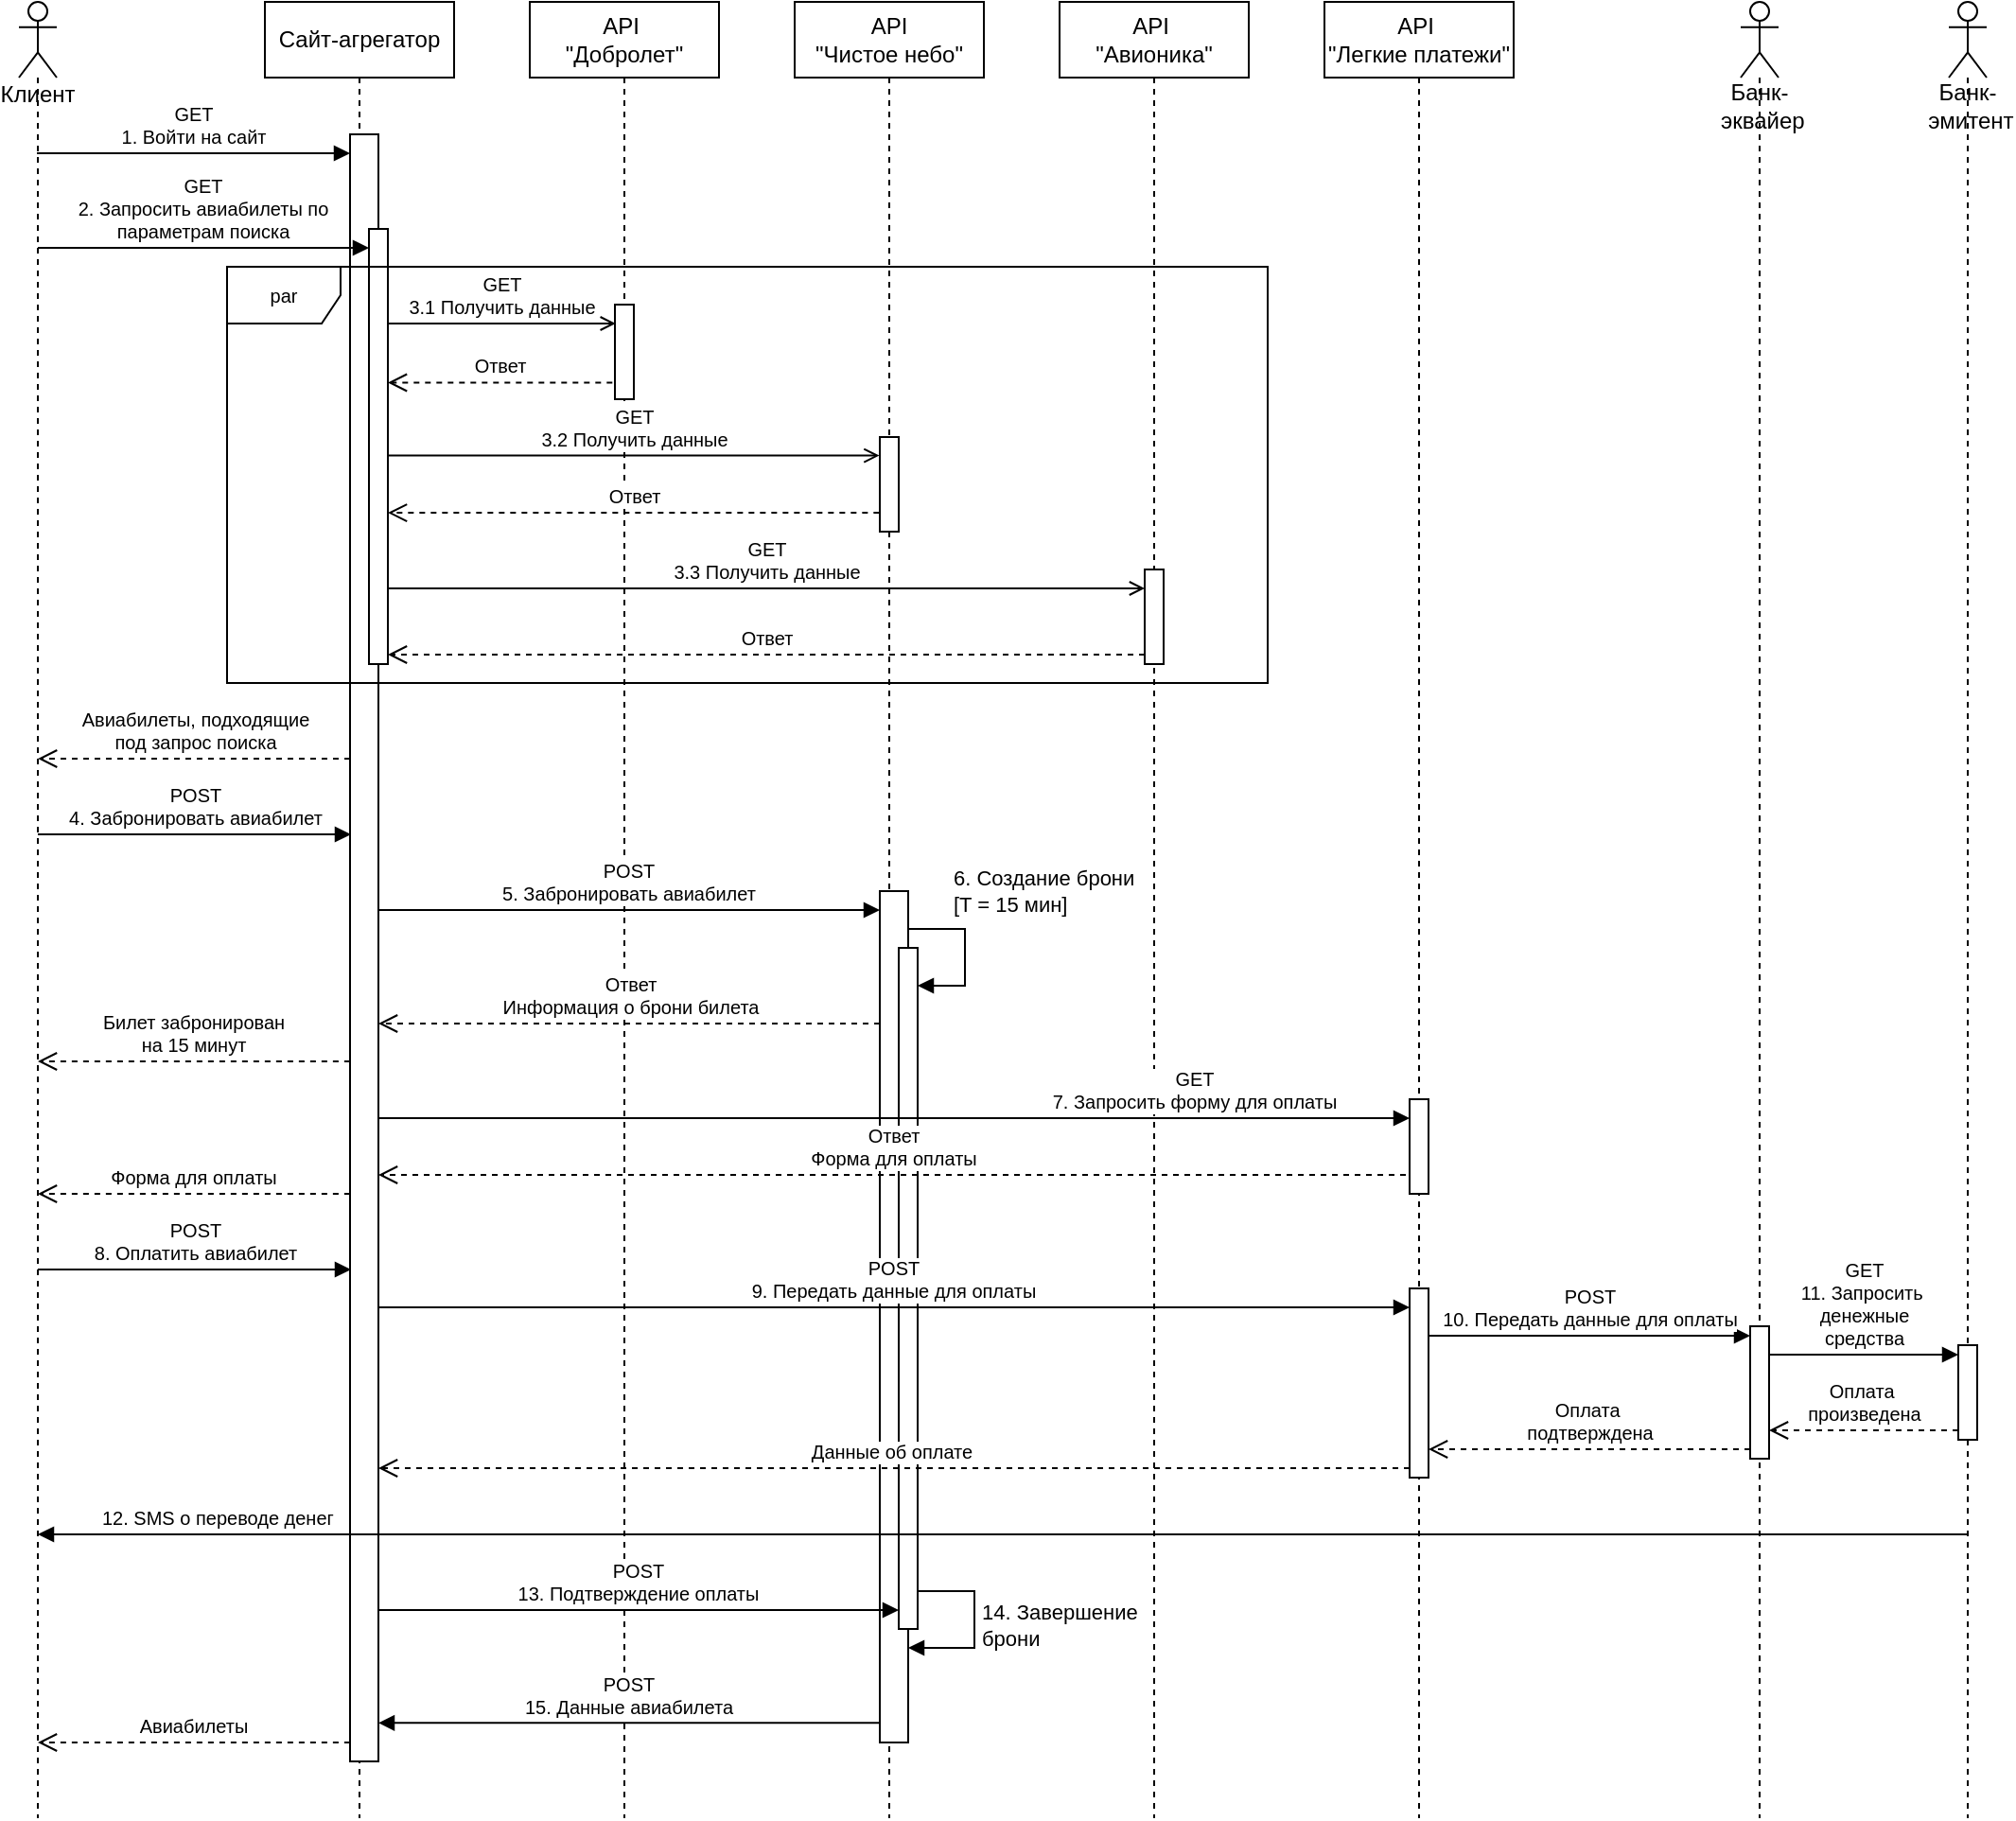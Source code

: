 <mxfile version="28.2.5">
  <diagram name="Пощаговое практическое задание" id="pCz-wbNkuNuAp-vGy3kT">
    <mxGraphModel dx="820" dy="773" grid="1" gridSize="10" guides="1" tooltips="1" connect="1" arrows="1" fold="1" page="1" pageScale="1" pageWidth="1169" pageHeight="827" math="0" shadow="0">
      <root>
        <mxCell id="0" />
        <mxCell id="1" parent="0" />
        <mxCell id="tBI_0f2VzESCNPyjfUJA-6" value="Клиент" style="shape=umlLifeline;perimeter=lifelinePerimeter;whiteSpace=wrap;html=1;container=1;dropTarget=0;collapsible=0;recursiveResize=0;outlineConnect=0;portConstraint=eastwest;newEdgeStyle={&quot;curved&quot;:0,&quot;rounded&quot;:0};participant=umlActor;size=40;verticalAlign=middle;labelPosition=center;verticalLabelPosition=middle;align=center;spacing=2;spacingTop=57;" parent="1" vertex="1">
          <mxGeometry x="70" y="80" width="20" height="960" as="geometry" />
        </mxCell>
        <mxCell id="tBI_0f2VzESCNPyjfUJA-9" value="Банк-&amp;nbsp;&lt;span style=&quot;background-color: transparent; color: light-dark(rgb(0, 0, 0), rgb(255, 255, 255));&quot;&gt;эмитент&lt;/span&gt;" style="shape=umlLifeline;perimeter=lifelinePerimeter;whiteSpace=wrap;html=1;container=1;dropTarget=0;collapsible=0;recursiveResize=0;outlineConnect=0;portConstraint=eastwest;newEdgeStyle={&quot;curved&quot;:0,&quot;rounded&quot;:0};participant=umlActor;size=40;verticalAlign=middle;labelPosition=center;verticalLabelPosition=middle;align=center;spacing=2;spacingTop=70;" parent="1" vertex="1">
          <mxGeometry x="1090" y="80" width="20" height="960" as="geometry" />
        </mxCell>
        <mxCell id="tBI_0f2VzESCNPyjfUJA-63" value="" style="html=1;points=[[0,0,0,0,5],[0,1,0,0,-5],[1,0,0,0,5],[1,1,0,0,-5]];perimeter=orthogonalPerimeter;outlineConnect=0;targetShapes=umlLifeline;portConstraint=eastwest;newEdgeStyle={&quot;curved&quot;:0,&quot;rounded&quot;:0};" parent="tBI_0f2VzESCNPyjfUJA-9" vertex="1">
          <mxGeometry x="5" y="710" width="10" height="50" as="geometry" />
        </mxCell>
        <mxCell id="tBI_0f2VzESCNPyjfUJA-11" value="Банк-&amp;nbsp;&lt;span style=&quot;background-color: transparent; color: light-dark(rgb(0, 0, 0), rgb(255, 255, 255));&quot;&gt;эквайер&lt;/span&gt;" style="shape=umlLifeline;perimeter=lifelinePerimeter;whiteSpace=wrap;html=1;container=1;dropTarget=0;collapsible=0;recursiveResize=0;outlineConnect=0;portConstraint=eastwest;newEdgeStyle={&quot;curved&quot;:0,&quot;rounded&quot;:0};participant=umlActor;size=40;verticalAlign=middle;labelPosition=center;verticalLabelPosition=middle;align=center;spacing=2;spacingTop=70;" parent="1" vertex="1">
          <mxGeometry x="980" y="80" width="20" height="960" as="geometry" />
        </mxCell>
        <mxCell id="tBI_0f2VzESCNPyjfUJA-60" value="" style="html=1;points=[[0,0,0,0,5],[0,1,0,0,-5],[1,0,0,0,5],[1,1,0,0,-5]];perimeter=orthogonalPerimeter;outlineConnect=0;targetShapes=umlLifeline;portConstraint=eastwest;newEdgeStyle={&quot;curved&quot;:0,&quot;rounded&quot;:0};" parent="tBI_0f2VzESCNPyjfUJA-11" vertex="1">
          <mxGeometry x="5" y="700" width="10" height="70" as="geometry" />
        </mxCell>
        <mxCell id="tBI_0f2VzESCNPyjfUJA-13" value="Сайт-агрегатор" style="shape=umlLifeline;perimeter=lifelinePerimeter;whiteSpace=wrap;html=1;container=1;dropTarget=0;collapsible=0;recursiveResize=0;outlineConnect=0;portConstraint=eastwest;newEdgeStyle={&quot;curved&quot;:0,&quot;rounded&quot;:0};" parent="1" vertex="1">
          <mxGeometry x="200" y="80" width="100" height="960" as="geometry" />
        </mxCell>
        <mxCell id="tBI_0f2VzESCNPyjfUJA-25" value="" style="html=1;points=[[0,0,0,0,5],[0,1,0,0,-5],[1,0,0,0,5],[1,1,0,0,-5]];perimeter=orthogonalPerimeter;outlineConnect=0;targetShapes=umlLifeline;portConstraint=eastwest;newEdgeStyle={&quot;curved&quot;:0,&quot;rounded&quot;:0};" parent="tBI_0f2VzESCNPyjfUJA-13" vertex="1">
          <mxGeometry x="45" y="70" width="15" height="860" as="geometry" />
        </mxCell>
        <mxCell id="tBI_0f2VzESCNPyjfUJA-27" value="" style="html=1;points=[[0,0,0,0,5],[0,1,0,0,-5],[1,0,0,0,5],[1,1,0,0,-5]];perimeter=orthogonalPerimeter;outlineConnect=0;targetShapes=umlLifeline;portConstraint=eastwest;newEdgeStyle={&quot;curved&quot;:0,&quot;rounded&quot;:0};" parent="tBI_0f2VzESCNPyjfUJA-13" vertex="1">
          <mxGeometry x="55" y="120" width="10" height="230" as="geometry" />
        </mxCell>
        <mxCell id="tBI_0f2VzESCNPyjfUJA-16" value="API&amp;nbsp;&lt;div&gt;&lt;span style=&quot;background-color: transparent; color: light-dark(rgb(0, 0, 0), rgb(255, 255, 255));&quot;&gt;&quot;Добролет&quot;&lt;/span&gt;&lt;/div&gt;" style="shape=umlLifeline;perimeter=lifelinePerimeter;whiteSpace=wrap;html=1;container=1;dropTarget=0;collapsible=0;recursiveResize=0;outlineConnect=0;portConstraint=eastwest;newEdgeStyle={&quot;curved&quot;:0,&quot;rounded&quot;:0};" parent="1" vertex="1">
          <mxGeometry x="340" y="80" width="100" height="960" as="geometry" />
        </mxCell>
        <mxCell id="tBI_0f2VzESCNPyjfUJA-18" value="API&lt;div&gt;&quot;Чистое небо&quot;&lt;/div&gt;" style="shape=umlLifeline;perimeter=lifelinePerimeter;whiteSpace=wrap;html=1;container=1;dropTarget=0;collapsible=0;recursiveResize=0;outlineConnect=0;portConstraint=eastwest;newEdgeStyle={&quot;curved&quot;:0,&quot;rounded&quot;:0};" parent="1" vertex="1">
          <mxGeometry x="480" y="80" width="100" height="960" as="geometry" />
        </mxCell>
        <mxCell id="tBI_0f2VzESCNPyjfUJA-44" value="" style="html=1;points=[[0,0,0,0,5],[0,1,0,0,-5],[1,0,0,0,5],[1,1,0,0,-5]];perimeter=orthogonalPerimeter;outlineConnect=0;targetShapes=umlLifeline;portConstraint=eastwest;newEdgeStyle={&quot;curved&quot;:0,&quot;rounded&quot;:0};align=right;" parent="tBI_0f2VzESCNPyjfUJA-18" vertex="1">
          <mxGeometry x="45" y="470" width="15" height="450" as="geometry" />
        </mxCell>
        <mxCell id="tBI_0f2VzESCNPyjfUJA-46" value="" style="html=1;points=[[0,0,0,0,5],[0,1,0,0,-5],[1,0,0,0,5],[1,1,0,0,-5]];perimeter=orthogonalPerimeter;outlineConnect=0;targetShapes=umlLifeline;portConstraint=eastwest;newEdgeStyle={&quot;curved&quot;:0,&quot;rounded&quot;:0};" parent="tBI_0f2VzESCNPyjfUJA-18" vertex="1">
          <mxGeometry x="55" y="500" width="10" height="360" as="geometry" />
        </mxCell>
        <mxCell id="tBI_0f2VzESCNPyjfUJA-74" value="14. Завершение&lt;div&gt;брони&lt;/div&gt;" style="html=1;align=left;spacingLeft=2;endArrow=block;rounded=0;edgeStyle=orthogonalEdgeStyle;curved=0;rounded=0;" parent="tBI_0f2VzESCNPyjfUJA-18" target="tBI_0f2VzESCNPyjfUJA-44" edge="1">
          <mxGeometry relative="1" as="geometry">
            <mxPoint x="65" y="840" as="sourcePoint" />
            <Array as="points">
              <mxPoint x="95" y="840" />
              <mxPoint x="95" y="870" />
            </Array>
            <mxPoint x="70" y="870" as="targetPoint" />
          </mxGeometry>
        </mxCell>
        <mxCell id="tBI_0f2VzESCNPyjfUJA-20" value="API&amp;nbsp;&lt;div&gt;&lt;span style=&quot;background-color: transparent; color: light-dark(rgb(0, 0, 0), rgb(255, 255, 255));&quot;&gt;&quot;Авионика&quot;&lt;/span&gt;&lt;/div&gt;" style="shape=umlLifeline;perimeter=lifelinePerimeter;whiteSpace=wrap;html=1;container=1;dropTarget=0;collapsible=0;recursiveResize=0;outlineConnect=0;portConstraint=eastwest;newEdgeStyle={&quot;curved&quot;:0,&quot;rounded&quot;:0};" parent="1" vertex="1">
          <mxGeometry x="620" y="80" width="100" height="960" as="geometry" />
        </mxCell>
        <mxCell id="tBI_0f2VzESCNPyjfUJA-30" value="" style="html=1;points=[[0,0,0,0,5],[0,1,0,0,-5],[1,0,0,0,5],[1,1,0,0,-5]];perimeter=orthogonalPerimeter;outlineConnect=0;targetShapes=umlLifeline;portConstraint=eastwest;newEdgeStyle={&quot;curved&quot;:0,&quot;rounded&quot;:0};" parent="tBI_0f2VzESCNPyjfUJA-20" vertex="1">
          <mxGeometry x="-235" y="160" width="10" height="50" as="geometry" />
        </mxCell>
        <mxCell id="tBI_0f2VzESCNPyjfUJA-35" value="" style="html=1;points=[[0,0,0,0,5],[0,1,0,0,-5],[1,0,0,0,5],[1,1,0,0,-5]];perimeter=orthogonalPerimeter;outlineConnect=0;targetShapes=umlLifeline;portConstraint=eastwest;newEdgeStyle={&quot;curved&quot;:0,&quot;rounded&quot;:0};" parent="tBI_0f2VzESCNPyjfUJA-20" vertex="1">
          <mxGeometry x="-95" y="230" width="10" height="50" as="geometry" />
        </mxCell>
        <mxCell id="tBI_0f2VzESCNPyjfUJA-38" value="" style="html=1;points=[[0,0,0,0,5],[0,1,0,0,-5],[1,0,0,0,5],[1,1,0,0,-5]];perimeter=orthogonalPerimeter;outlineConnect=0;targetShapes=umlLifeline;portConstraint=eastwest;newEdgeStyle={&quot;curved&quot;:0,&quot;rounded&quot;:0};" parent="tBI_0f2VzESCNPyjfUJA-20" vertex="1">
          <mxGeometry x="45" y="300" width="10" height="50" as="geometry" />
        </mxCell>
        <mxCell id="tBI_0f2VzESCNPyjfUJA-22" value="API&amp;nbsp;&lt;div&gt;&quot;Легкие платежи&lt;span style=&quot;background-color: transparent; color: light-dark(rgb(0, 0, 0), rgb(255, 255, 255));&quot;&gt;&quot;&lt;/span&gt;&lt;/div&gt;" style="shape=umlLifeline;perimeter=lifelinePerimeter;whiteSpace=wrap;html=1;container=1;dropTarget=0;collapsible=0;recursiveResize=0;outlineConnect=0;portConstraint=eastwest;newEdgeStyle={&quot;curved&quot;:0,&quot;rounded&quot;:0};" parent="1" vertex="1">
          <mxGeometry x="760" y="80" width="100" height="960" as="geometry" />
        </mxCell>
        <mxCell id="tBI_0f2VzESCNPyjfUJA-52" value="" style="html=1;points=[[0,0,0,0,5],[0,1,0,0,-5],[1,0,0,0,5],[1,1,0,0,-5]];perimeter=orthogonalPerimeter;outlineConnect=0;targetShapes=umlLifeline;portConstraint=eastwest;newEdgeStyle={&quot;curved&quot;:0,&quot;rounded&quot;:0};" parent="tBI_0f2VzESCNPyjfUJA-22" vertex="1">
          <mxGeometry x="45" y="580" width="10" height="50" as="geometry" />
        </mxCell>
        <mxCell id="tBI_0f2VzESCNPyjfUJA-57" value="" style="html=1;points=[[0,0,0,0,5],[0,1,0,0,-5],[1,0,0,0,5],[1,1,0,0,-5]];perimeter=orthogonalPerimeter;outlineConnect=0;targetShapes=umlLifeline;portConstraint=eastwest;newEdgeStyle={&quot;curved&quot;:0,&quot;rounded&quot;:0};" parent="tBI_0f2VzESCNPyjfUJA-22" vertex="1">
          <mxGeometry x="45" y="680" width="10" height="100" as="geometry" />
        </mxCell>
        <mxCell id="tBI_0f2VzESCNPyjfUJA-24" value="GET&lt;br&gt;1. Войти на сайт" style="html=1;verticalAlign=bottom;endArrow=block;curved=0;rounded=0;fontSize=10;" parent="1" edge="1">
          <mxGeometry x="-0.003" width="80" relative="1" as="geometry">
            <mxPoint x="79.5" y="160" as="sourcePoint" />
            <mxPoint x="245" y="160" as="targetPoint" />
            <mxPoint as="offset" />
          </mxGeometry>
        </mxCell>
        <mxCell id="tBI_0f2VzESCNPyjfUJA-26" value="GET&lt;br&gt;2. Запросить авиабилеты по&lt;div&gt;параметрам поиска&lt;/div&gt;" style="html=1;verticalAlign=bottom;endArrow=block;curved=0;rounded=0;fontSize=10;" parent="1" edge="1">
          <mxGeometry x="-0.003" width="80" relative="1" as="geometry">
            <mxPoint x="80" y="210" as="sourcePoint" />
            <mxPoint x="255" y="210" as="targetPoint" />
            <mxPoint as="offset" />
          </mxGeometry>
        </mxCell>
        <mxCell id="tBI_0f2VzESCNPyjfUJA-28" value="GET&lt;br&gt;3.1 Получить данные" style="html=1;verticalAlign=bottom;endArrow=open;curved=0;rounded=0;entryX=0.454;entryY=0.497;entryDx=0;entryDy=0;entryPerimeter=0;fontSize=10;endFill=0;" parent="1" edge="1">
          <mxGeometry x="-0.003" width="80" relative="1" as="geometry">
            <mxPoint x="265" y="250.0" as="sourcePoint" />
            <mxPoint x="385.4" y="250.0" as="targetPoint" />
            <mxPoint as="offset" />
          </mxGeometry>
        </mxCell>
        <mxCell id="tBI_0f2VzESCNPyjfUJA-31" value="Ответ" style="html=1;verticalAlign=bottom;endArrow=open;dashed=1;endSize=8;curved=0;rounded=0;fontSize=10;exitX=-0.135;exitY=0.825;exitDx=0;exitDy=0;exitPerimeter=0;" parent="1" source="tBI_0f2VzESCNPyjfUJA-30" target="tBI_0f2VzESCNPyjfUJA-27" edge="1">
          <mxGeometry relative="1" as="geometry">
            <mxPoint x="380" y="260" as="sourcePoint" />
            <mxPoint x="300" y="260" as="targetPoint" />
          </mxGeometry>
        </mxCell>
        <mxCell id="tBI_0f2VzESCNPyjfUJA-33" value="GET&lt;br&gt;3.2&lt;span style=&quot;background-color: light-dark(#ffffff, var(--ge-dark-color, #121212)); color: light-dark(rgb(0, 0, 0), rgb(255, 255, 255));&quot;&gt;&amp;nbsp;Получить данные&lt;/span&gt;" style="html=1;verticalAlign=bottom;endArrow=open;curved=0;rounded=0;fontSize=10;entryX=-0.025;entryY=0.196;entryDx=0;entryDy=0;entryPerimeter=0;endFill=0;" parent="1" source="tBI_0f2VzESCNPyjfUJA-27" target="tBI_0f2VzESCNPyjfUJA-35" edge="1">
          <mxGeometry x="-0.003" width="80" relative="1" as="geometry">
            <mxPoint x="270" y="300" as="sourcePoint" />
            <mxPoint x="520" y="300" as="targetPoint" />
            <mxPoint as="offset" />
          </mxGeometry>
        </mxCell>
        <mxCell id="tBI_0f2VzESCNPyjfUJA-34" value="Ответ" style="html=1;verticalAlign=bottom;endArrow=open;dashed=1;endSize=8;curved=0;rounded=0;fontSize=10;exitX=-0.033;exitY=0.801;exitDx=0;exitDy=0;exitPerimeter=0;" parent="1" source="tBI_0f2VzESCNPyjfUJA-35" target="tBI_0f2VzESCNPyjfUJA-27" edge="1">
          <mxGeometry relative="1" as="geometry">
            <mxPoint x="520" y="330" as="sourcePoint" />
            <mxPoint x="270" y="330" as="targetPoint" />
          </mxGeometry>
        </mxCell>
        <mxCell id="tBI_0f2VzESCNPyjfUJA-39" value="GET&lt;br&gt;3.3&lt;span style=&quot;background-color: light-dark(#ffffff, var(--ge-dark-color, #121212)); color: light-dark(rgb(0, 0, 0), rgb(255, 255, 255));&quot;&gt;&amp;nbsp;Получить данные&lt;/span&gt;" style="html=1;verticalAlign=bottom;endArrow=open;curved=0;rounded=0;fontSize=10;endFill=0;" parent="1" edge="1">
          <mxGeometry x="-0.003" width="80" relative="1" as="geometry">
            <mxPoint x="265" y="390.0" as="sourcePoint" />
            <mxPoint x="665" y="390.0" as="targetPoint" />
            <mxPoint as="offset" />
          </mxGeometry>
        </mxCell>
        <mxCell id="tBI_0f2VzESCNPyjfUJA-40" value="Ответ" style="html=1;verticalAlign=bottom;endArrow=open;dashed=1;endSize=8;curved=0;rounded=0;fontSize=10;entryX=1;entryY=1;entryDx=0;entryDy=-5;entryPerimeter=0;" parent="1" source="tBI_0f2VzESCNPyjfUJA-38" target="tBI_0f2VzESCNPyjfUJA-27" edge="1">
          <mxGeometry relative="1" as="geometry">
            <mxPoint x="659" y="402" as="sourcePoint" />
            <mxPoint x="410" y="403" as="targetPoint" />
          </mxGeometry>
        </mxCell>
        <mxCell id="tBI_0f2VzESCNPyjfUJA-41" value="Авиабилеты, подходящие&lt;div&gt;под запрос поиска&lt;/div&gt;" style="html=1;verticalAlign=bottom;endArrow=open;dashed=1;endSize=8;curved=0;rounded=0;fontSize=10;exitX=0;exitY=1;exitDx=0;exitDy=-5;exitPerimeter=0;" parent="1" edge="1">
          <mxGeometry relative="1" as="geometry">
            <mxPoint x="245" y="480" as="sourcePoint" />
            <mxPoint x="80.056" y="480" as="targetPoint" />
          </mxGeometry>
        </mxCell>
        <mxCell id="tBI_0f2VzESCNPyjfUJA-42" value="par" style="shape=umlFrame;whiteSpace=wrap;html=1;pointerEvents=0;fontSize=10;" parent="1" vertex="1">
          <mxGeometry x="180" y="220" width="550" height="220" as="geometry" />
        </mxCell>
        <mxCell id="tBI_0f2VzESCNPyjfUJA-43" value="POST&lt;br&gt;4. Забронировать авиабилет" style="html=1;verticalAlign=bottom;endArrow=block;curved=0;rounded=0;fontSize=10;" parent="1" edge="1">
          <mxGeometry x="-0.003" width="80" relative="1" as="geometry">
            <mxPoint x="80" y="520" as="sourcePoint" />
            <mxPoint x="245.5" y="520" as="targetPoint" />
            <mxPoint as="offset" />
          </mxGeometry>
        </mxCell>
        <mxCell id="tBI_0f2VzESCNPyjfUJA-45" value="POST&lt;br&gt;5. Забронировать авиабилет" style="html=1;verticalAlign=bottom;endArrow=block;curved=0;rounded=0;fontSize=10;" parent="1" target="tBI_0f2VzESCNPyjfUJA-44" edge="1">
          <mxGeometry x="-0.003" width="80" relative="1" as="geometry">
            <mxPoint x="260" y="560" as="sourcePoint" />
            <mxPoint x="520" y="560" as="targetPoint" />
            <mxPoint as="offset" />
          </mxGeometry>
        </mxCell>
        <mxCell id="tBI_0f2VzESCNPyjfUJA-48" value="6. Создание брони&lt;div&gt;[T = 15 мин]&lt;/div&gt;" style="html=1;align=left;spacingLeft=2;endArrow=block;rounded=0;edgeStyle=orthogonalEdgeStyle;curved=0;rounded=0;" parent="1" edge="1">
          <mxGeometry x="-0.529" y="20" relative="1" as="geometry">
            <mxPoint x="540" y="570" as="sourcePoint" />
            <Array as="points">
              <mxPoint x="570" y="600" />
            </Array>
            <mxPoint x="545" y="600.0" as="targetPoint" />
            <mxPoint as="offset" />
          </mxGeometry>
        </mxCell>
        <mxCell id="tBI_0f2VzESCNPyjfUJA-49" value="Ответ&lt;div&gt;Информация о брони билета&lt;/div&gt;" style="html=1;verticalAlign=bottom;endArrow=open;dashed=1;endSize=8;curved=0;rounded=0;fontSize=10;" parent="1" source="tBI_0f2VzESCNPyjfUJA-44" edge="1">
          <mxGeometry relative="1" as="geometry">
            <mxPoint x="520" y="620" as="sourcePoint" />
            <mxPoint x="260" y="620" as="targetPoint" />
          </mxGeometry>
        </mxCell>
        <mxCell id="tBI_0f2VzESCNPyjfUJA-50" value="Билет забронирован&lt;div&gt;на 15 минут&lt;/div&gt;" style="html=1;verticalAlign=bottom;endArrow=open;dashed=1;endSize=8;curved=0;rounded=0;fontSize=10;exitX=0;exitY=1;exitDx=0;exitDy=-5;exitPerimeter=0;" parent="1" edge="1">
          <mxGeometry x="0.002" relative="1" as="geometry">
            <mxPoint x="244.944" y="640" as="sourcePoint" />
            <mxPoint x="80" y="640" as="targetPoint" />
            <mxPoint as="offset" />
          </mxGeometry>
        </mxCell>
        <mxCell id="tBI_0f2VzESCNPyjfUJA-51" value="GET&lt;br&gt;7. Запросить форму для оплаты" style="html=1;verticalAlign=bottom;endArrow=block;curved=0;rounded=0;fontSize=10;align=center;" parent="1" target="tBI_0f2VzESCNPyjfUJA-52" edge="1">
          <mxGeometry x="0.58" width="80" relative="1" as="geometry">
            <mxPoint x="260" y="670" as="sourcePoint" />
            <mxPoint x="700" y="670" as="targetPoint" />
            <mxPoint as="offset" />
          </mxGeometry>
        </mxCell>
        <mxCell id="tBI_0f2VzESCNPyjfUJA-53" value="Ответ&lt;div&gt;Форма для оплаты&lt;/div&gt;" style="html=1;verticalAlign=bottom;endArrow=open;dashed=1;endSize=8;curved=0;rounded=0;fontSize=10;" parent="1" edge="1">
          <mxGeometry relative="1" as="geometry">
            <mxPoint x="803" y="700" as="sourcePoint" />
            <mxPoint x="260" y="700" as="targetPoint" />
            <Array as="points">
              <mxPoint x="803" y="700" />
            </Array>
          </mxGeometry>
        </mxCell>
        <mxCell id="tBI_0f2VzESCNPyjfUJA-54" value="Форма для оплаты" style="html=1;verticalAlign=bottom;endArrow=open;dashed=1;endSize=8;curved=0;rounded=0;fontSize=10;exitX=0;exitY=1;exitDx=0;exitDy=-5;exitPerimeter=0;" parent="1" edge="1">
          <mxGeometry x="0.005" relative="1" as="geometry">
            <mxPoint x="244.944" y="710" as="sourcePoint" />
            <mxPoint x="80" y="710" as="targetPoint" />
            <mxPoint as="offset" />
          </mxGeometry>
        </mxCell>
        <mxCell id="tBI_0f2VzESCNPyjfUJA-55" value="POST&lt;br&gt;8. Оплатить авиабилет" style="html=1;verticalAlign=bottom;endArrow=block;curved=0;rounded=0;fontSize=10;" parent="1" edge="1">
          <mxGeometry x="-0.003" width="80" relative="1" as="geometry">
            <mxPoint x="80" y="750" as="sourcePoint" />
            <mxPoint x="245.5" y="750" as="targetPoint" />
            <mxPoint as="offset" />
          </mxGeometry>
        </mxCell>
        <mxCell id="tBI_0f2VzESCNPyjfUJA-56" value="POST&lt;br&gt;9. Передать данные для оплаты" style="html=1;verticalAlign=bottom;endArrow=block;curved=0;rounded=0;fontSize=10;" parent="1" source="tBI_0f2VzESCNPyjfUJA-25" target="tBI_0f2VzESCNPyjfUJA-57" edge="1">
          <mxGeometry x="-0.003" width="80" relative="1" as="geometry">
            <mxPoint x="270" y="770" as="sourcePoint" />
            <mxPoint x="800" y="770" as="targetPoint" />
            <mxPoint as="offset" />
            <Array as="points">
              <mxPoint x="330" y="770" />
            </Array>
          </mxGeometry>
        </mxCell>
        <mxCell id="tBI_0f2VzESCNPyjfUJA-59" value="POST&lt;br&gt;10. Передать данные для оплаты" style="html=1;verticalAlign=bottom;endArrow=block;curved=0;rounded=0;fontSize=10;entryX=0;entryY=0;entryDx=0;entryDy=5;entryPerimeter=0;" parent="1" source="tBI_0f2VzESCNPyjfUJA-57" target="tBI_0f2VzESCNPyjfUJA-60" edge="1">
          <mxGeometry x="-0.003" width="80" relative="1" as="geometry">
            <mxPoint x="820" y="780" as="sourcePoint" />
            <mxPoint x="985.5" y="780" as="targetPoint" />
            <mxPoint as="offset" />
          </mxGeometry>
        </mxCell>
        <mxCell id="tBI_0f2VzESCNPyjfUJA-61" value="GET&lt;br&gt;11. Запросить&amp;nbsp;&lt;div&gt;денежные&lt;div&gt;средства&lt;/div&gt;&lt;/div&gt;" style="html=1;verticalAlign=bottom;endArrow=block;curved=0;rounded=0;fontSize=10;entryX=0;entryY=0;entryDx=0;entryDy=5;entryPerimeter=0;" parent="1" source="tBI_0f2VzESCNPyjfUJA-60" target="tBI_0f2VzESCNPyjfUJA-63" edge="1">
          <mxGeometry x="-0.003" width="80" relative="1" as="geometry">
            <mxPoint x="1000" y="800" as="sourcePoint" />
            <mxPoint x="1090" y="800" as="targetPoint" />
            <mxPoint as="offset" />
          </mxGeometry>
        </mxCell>
        <mxCell id="tBI_0f2VzESCNPyjfUJA-64" value="Оплата&amp;nbsp;&lt;div&gt;произведена&lt;/div&gt;" style="html=1;verticalAlign=bottom;endArrow=open;dashed=1;endSize=8;curved=0;rounded=0;fontSize=10;exitX=0;exitY=1;exitDx=0;exitDy=-5;exitPerimeter=0;" parent="1" source="tBI_0f2VzESCNPyjfUJA-63" target="tBI_0f2VzESCNPyjfUJA-60" edge="1">
          <mxGeometry x="0.005" relative="1" as="geometry">
            <mxPoint x="1084.944" y="840" as="sourcePoint" />
            <mxPoint x="920" y="840" as="targetPoint" />
            <mxPoint as="offset" />
          </mxGeometry>
        </mxCell>
        <mxCell id="tBI_0f2VzESCNPyjfUJA-65" value="Оплата&amp;nbsp;&lt;div&gt;подтверждена&lt;/div&gt;" style="html=1;verticalAlign=bottom;endArrow=open;dashed=1;endSize=8;curved=0;rounded=0;fontSize=10;exitX=0;exitY=1;exitDx=0;exitDy=-5;exitPerimeter=0;" parent="1" source="tBI_0f2VzESCNPyjfUJA-60" target="tBI_0f2VzESCNPyjfUJA-57" edge="1">
          <mxGeometry x="0.005" relative="1" as="geometry">
            <mxPoint x="970" y="840" as="sourcePoint" />
            <mxPoint x="870" y="840" as="targetPoint" />
            <mxPoint as="offset" />
          </mxGeometry>
        </mxCell>
        <mxCell id="tBI_0f2VzESCNPyjfUJA-66" value="Данные об оплате" style="html=1;verticalAlign=bottom;endArrow=open;dashed=1;endSize=8;curved=0;rounded=0;fontSize=10;exitX=0;exitY=1;exitDx=0;exitDy=-5;exitPerimeter=0;" parent="1" source="tBI_0f2VzESCNPyjfUJA-57" target="tBI_0f2VzESCNPyjfUJA-25" edge="1">
          <mxGeometry x="0.005" relative="1" as="geometry">
            <mxPoint x="800" y="860" as="sourcePoint" />
            <mxPoint x="630" y="860" as="targetPoint" />
            <mxPoint as="offset" />
          </mxGeometry>
        </mxCell>
        <mxCell id="tBI_0f2VzESCNPyjfUJA-67" value="12. SMS о переводе денег" style="html=1;verticalAlign=bottom;endArrow=none;curved=0;rounded=0;fontSize=10;startArrow=block;startFill=1;align=left;" parent="1" source="tBI_0f2VzESCNPyjfUJA-6" target="tBI_0f2VzESCNPyjfUJA-9" edge="1">
          <mxGeometry x="-0.94" width="80" relative="1" as="geometry">
            <mxPoint x="545" y="890" as="sourcePoint" />
            <mxPoint x="1090" y="890" as="targetPoint" />
            <mxPoint x="1" as="offset" />
            <Array as="points">
              <mxPoint x="615" y="890" />
            </Array>
          </mxGeometry>
        </mxCell>
        <mxCell id="tBI_0f2VzESCNPyjfUJA-68" value="POST&lt;br&gt;13. Подтверждение оплаты" style="html=1;verticalAlign=bottom;endArrow=block;curved=0;rounded=0;fontSize=10;" parent="1" target="tBI_0f2VzESCNPyjfUJA-46" edge="1">
          <mxGeometry x="-0.003" width="80" relative="1" as="geometry">
            <mxPoint x="260" y="930" as="sourcePoint" />
            <mxPoint x="425.5" y="930" as="targetPoint" />
            <mxPoint as="offset" />
          </mxGeometry>
        </mxCell>
        <mxCell id="tBI_0f2VzESCNPyjfUJA-69" value="POST&lt;br&gt;15. Данные авиабилета" style="html=1;verticalAlign=bottom;endArrow=none;curved=0;rounded=0;fontSize=10;startFill=1;startArrow=block;entryX=-0.031;entryY=0.977;entryDx=0;entryDy=0;entryPerimeter=0;" parent="1" source="tBI_0f2VzESCNPyjfUJA-25" target="tBI_0f2VzESCNPyjfUJA-44" edge="1">
          <mxGeometry x="-0.003" width="80" relative="1" as="geometry">
            <mxPoint x="256.25" y="990" as="sourcePoint" />
            <mxPoint x="523.75" y="990" as="targetPoint" />
            <mxPoint as="offset" />
          </mxGeometry>
        </mxCell>
        <mxCell id="tBI_0f2VzESCNPyjfUJA-71" value="Авиабилеты" style="html=1;verticalAlign=bottom;endArrow=open;dashed=1;endSize=8;curved=0;rounded=0;fontSize=10;exitX=0;exitY=1;exitDx=0;exitDy=-5;exitPerimeter=0;" parent="1" edge="1">
          <mxGeometry x="0.005" relative="1" as="geometry">
            <mxPoint x="244.944" y="1000" as="sourcePoint" />
            <mxPoint x="80" y="1000" as="targetPoint" />
            <mxPoint as="offset" />
          </mxGeometry>
        </mxCell>
      </root>
    </mxGraphModel>
  </diagram>
</mxfile>

